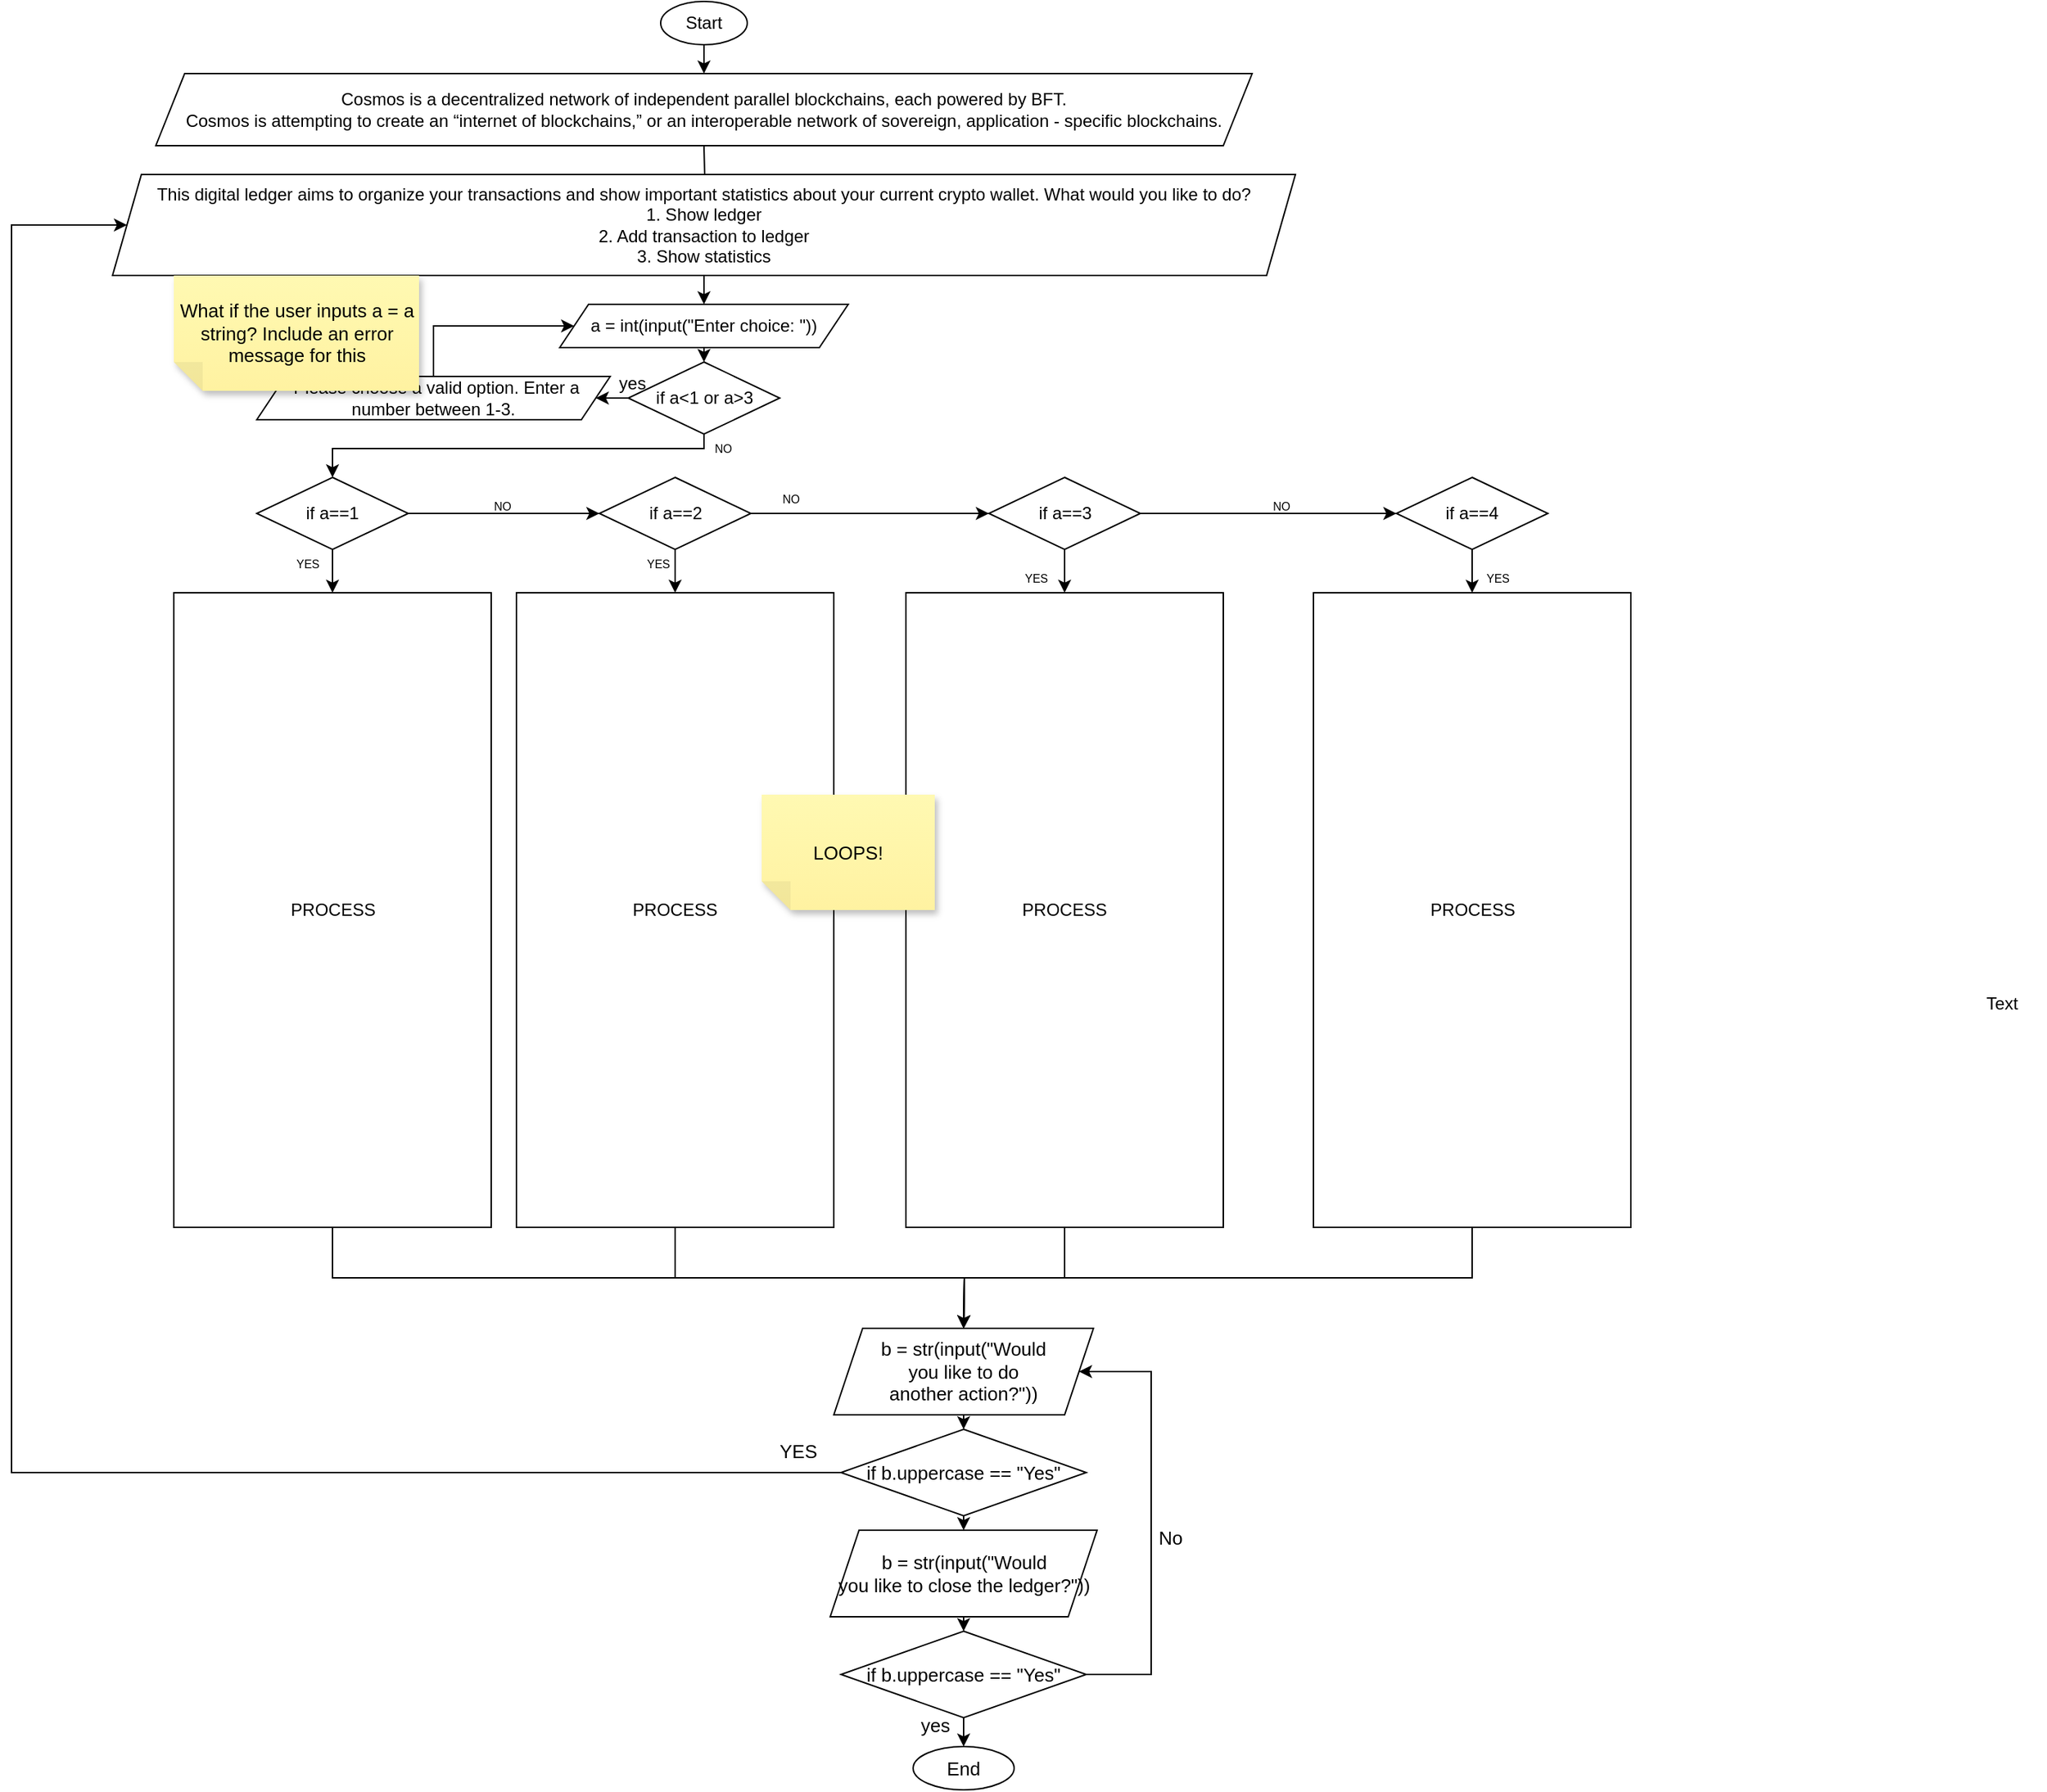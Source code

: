 <mxfile version="20.4.0" type="github" pages="3">
  <diagram id="VzSdU9WmRAFDcLf1YNdm" name="Main Flowchart">
    <mxGraphModel dx="3697" dy="1529" grid="1" gridSize="10" guides="1" tooltips="1" connect="1" arrows="1" fold="1" page="1" pageScale="1" pageWidth="850" pageHeight="1100" math="0" shadow="0">
      <root>
        <mxCell id="0" />
        <mxCell id="1" parent="0" />
        <mxCell id="Oov4AeSwO6nbQLo84n4C-6" style="edgeStyle=orthogonalEdgeStyle;rounded=0;orthogonalLoop=1;jettySize=auto;html=1;exitX=0.5;exitY=1;exitDx=0;exitDy=0;entryX=0.5;entryY=0;entryDx=0;entryDy=0;" parent="1" source="Oov4AeSwO6nbQLo84n4C-1" edge="1">
          <mxGeometry relative="1" as="geometry">
            <mxPoint x="430" y="70" as="targetPoint" />
          </mxGeometry>
        </mxCell>
        <mxCell id="Oov4AeSwO6nbQLo84n4C-1" value="Start" style="ellipse;whiteSpace=wrap;html=1;" parent="1" vertex="1">
          <mxGeometry x="400" y="20" width="60" height="30" as="geometry" />
        </mxCell>
        <mxCell id="Oov4AeSwO6nbQLo84n4C-7" style="edgeStyle=orthogonalEdgeStyle;rounded=0;orthogonalLoop=1;jettySize=auto;html=1;exitX=0.5;exitY=1;exitDx=0;exitDy=0;" parent="1" target="Oov4AeSwO6nbQLo84n4C-5" edge="1">
          <mxGeometry relative="1" as="geometry">
            <mxPoint x="430" y="120" as="sourcePoint" />
          </mxGeometry>
        </mxCell>
        <mxCell id="Oov4AeSwO6nbQLo84n4C-10" style="edgeStyle=orthogonalEdgeStyle;rounded=0;orthogonalLoop=1;jettySize=auto;html=1;exitX=0.5;exitY=1;exitDx=0;exitDy=0;entryX=0.5;entryY=0;entryDx=0;entryDy=0;" parent="1" source="Oov4AeSwO6nbQLo84n4C-5" target="Oov4AeSwO6nbQLo84n4C-9" edge="1">
          <mxGeometry relative="1" as="geometry" />
        </mxCell>
        <mxCell id="Oov4AeSwO6nbQLo84n4C-5" value="&lt;div&gt;&lt;span style=&quot;background-color: initial;&quot;&gt;This digital ledger aims to organize your transactions and show important statistics about your current crypto wallet. What would you like to do?&lt;/span&gt;&lt;br&gt;&lt;/div&gt;&lt;div&gt;&lt;span style=&quot;font-size: 12px;&quot;&gt;1. Show ledger&lt;/span&gt;&lt;/div&gt;&lt;div&gt;&lt;span style=&quot;font-size: 12px;&quot;&gt;2. Add transaction to ledger&lt;/span&gt;&lt;/div&gt;&lt;div&gt;&lt;span style=&quot;font-size: 12px;&quot;&gt;3. Show statistics&lt;/span&gt;&lt;/div&gt;" style="shape=parallelogram;perimeter=parallelogramPerimeter;whiteSpace=wrap;html=1;fixedSize=1;" parent="1" vertex="1">
          <mxGeometry x="20" y="140" width="820" height="70" as="geometry" />
        </mxCell>
        <mxCell id="Oov4AeSwO6nbQLo84n4C-8" value="&lt;div&gt;Cosmos is a decentralized network of independent parallel blockchains, each powered by BFT.&lt;/div&gt;&lt;div&gt;Cosmos is attempting to create an “internet of blockchains,” or an interoperable network of sovereign, application - specific blockchains.&lt;/div&gt;" style="shape=parallelogram;perimeter=parallelogramPerimeter;whiteSpace=wrap;html=1;fixedSize=1;" parent="1" vertex="1">
          <mxGeometry x="50" y="70" width="760" height="50" as="geometry" />
        </mxCell>
        <mxCell id="Oov4AeSwO6nbQLo84n4C-12" style="edgeStyle=orthogonalEdgeStyle;rounded=0;orthogonalLoop=1;jettySize=auto;html=1;exitX=0.5;exitY=1;exitDx=0;exitDy=0;entryX=0.5;entryY=0;entryDx=0;entryDy=0;" parent="1" source="Oov4AeSwO6nbQLo84n4C-9" target="Oov4AeSwO6nbQLo84n4C-11" edge="1">
          <mxGeometry relative="1" as="geometry" />
        </mxCell>
        <mxCell id="Oov4AeSwO6nbQLo84n4C-9" value="&lt;span style=&quot;font-size: 12px;&quot;&gt;a = int(input(&quot;Enter choice: &quot;))&lt;/span&gt;" style="shape=parallelogram;perimeter=parallelogramPerimeter;whiteSpace=wrap;html=1;fixedSize=1;" parent="1" vertex="1">
          <mxGeometry x="330" y="230" width="200" height="30" as="geometry" />
        </mxCell>
        <mxCell id="Oov4AeSwO6nbQLo84n4C-25" style="edgeStyle=orthogonalEdgeStyle;rounded=0;orthogonalLoop=1;jettySize=auto;html=1;exitX=0;exitY=0.5;exitDx=0;exitDy=0;" parent="1" source="Oov4AeSwO6nbQLo84n4C-11" target="Oov4AeSwO6nbQLo84n4C-24" edge="1">
          <mxGeometry relative="1" as="geometry" />
        </mxCell>
        <mxCell id="Oov4AeSwO6nbQLo84n4C-50" style="edgeStyle=orthogonalEdgeStyle;rounded=0;orthogonalLoop=1;jettySize=auto;html=1;exitX=0.5;exitY=1;exitDx=0;exitDy=0;entryX=0.5;entryY=0;entryDx=0;entryDy=0;fontSize=8;" parent="1" source="Oov4AeSwO6nbQLo84n4C-11" target="Oov4AeSwO6nbQLo84n4C-30" edge="1">
          <mxGeometry relative="1" as="geometry">
            <Array as="points">
              <mxPoint x="430" y="330" />
              <mxPoint x="173" y="330" />
            </Array>
          </mxGeometry>
        </mxCell>
        <mxCell id="Oov4AeSwO6nbQLo84n4C-11" value="if a&amp;lt;1 or a&amp;gt;3" style="rhombus;whiteSpace=wrap;html=1;" parent="1" vertex="1">
          <mxGeometry x="377.5" y="270" width="105" height="50" as="geometry" />
        </mxCell>
        <mxCell id="Oov4AeSwO6nbQLo84n4C-27" style="edgeStyle=orthogonalEdgeStyle;rounded=0;orthogonalLoop=1;jettySize=auto;html=1;exitX=0.5;exitY=0;exitDx=0;exitDy=0;entryX=0;entryY=0.5;entryDx=0;entryDy=0;" parent="1" source="Oov4AeSwO6nbQLo84n4C-24" target="Oov4AeSwO6nbQLo84n4C-9" edge="1">
          <mxGeometry relative="1" as="geometry">
            <Array as="points">
              <mxPoint x="242" y="245" />
            </Array>
          </mxGeometry>
        </mxCell>
        <mxCell id="Oov4AeSwO6nbQLo84n4C-24" value="&lt;span style=&quot;font-size: 12px;&quot;&gt;&quot;Please choose a valid option. Enter a number between 1-3.&lt;/span&gt;" style="shape=parallelogram;perimeter=parallelogramPerimeter;whiteSpace=wrap;html=1;fixedSize=1;" parent="1" vertex="1">
          <mxGeometry x="120" y="280" width="245" height="30" as="geometry" />
        </mxCell>
        <mxCell id="Oov4AeSwO6nbQLo84n4C-26" value="yes" style="text;html=1;align=center;verticalAlign=middle;resizable=0;points=[];autosize=1;strokeColor=none;fillColor=none;" parent="1" vertex="1">
          <mxGeometry x="360" y="270" width="40" height="30" as="geometry" />
        </mxCell>
        <mxCell id="Oov4AeSwO6nbQLo84n4C-42" style="edgeStyle=orthogonalEdgeStyle;rounded=0;orthogonalLoop=1;jettySize=auto;html=1;exitX=0.5;exitY=1;exitDx=0;exitDy=0;entryX=0.5;entryY=0;entryDx=0;entryDy=0;fontSize=5;" parent="1" source="Oov4AeSwO6nbQLo84n4C-30" target="Oov4AeSwO6nbQLo84n4C-36" edge="1">
          <mxGeometry relative="1" as="geometry" />
        </mxCell>
        <mxCell id="Oov4AeSwO6nbQLo84n4C-46" style="edgeStyle=orthogonalEdgeStyle;rounded=0;orthogonalLoop=1;jettySize=auto;html=1;exitX=1;exitY=0.5;exitDx=0;exitDy=0;entryX=0;entryY=0.5;entryDx=0;entryDy=0;fontSize=8;" parent="1" source="Oov4AeSwO6nbQLo84n4C-30" target="Oov4AeSwO6nbQLo84n4C-33" edge="1">
          <mxGeometry relative="1" as="geometry" />
        </mxCell>
        <mxCell id="Oov4AeSwO6nbQLo84n4C-30" value="if a==1" style="rhombus;whiteSpace=wrap;html=1;" parent="1" vertex="1">
          <mxGeometry x="120" y="350" width="105" height="50" as="geometry" />
        </mxCell>
        <mxCell id="Oov4AeSwO6nbQLo84n4C-49" style="edgeStyle=orthogonalEdgeStyle;rounded=0;orthogonalLoop=1;jettySize=auto;html=1;exitX=0.5;exitY=1;exitDx=0;exitDy=0;fontSize=8;" parent="1" source="Oov4AeSwO6nbQLo84n4C-33" target="Oov4AeSwO6nbQLo84n4C-38" edge="1">
          <mxGeometry relative="1" as="geometry" />
        </mxCell>
        <mxCell id="Oov4AeSwO6nbQLo84n4C-54" style="edgeStyle=orthogonalEdgeStyle;rounded=0;orthogonalLoop=1;jettySize=auto;html=1;exitX=1;exitY=0.5;exitDx=0;exitDy=0;entryX=0;entryY=0.5;entryDx=0;entryDy=0;fontSize=8;" parent="1" source="Oov4AeSwO6nbQLo84n4C-33" target="Oov4AeSwO6nbQLo84n4C-34" edge="1">
          <mxGeometry relative="1" as="geometry" />
        </mxCell>
        <mxCell id="Oov4AeSwO6nbQLo84n4C-33" value="if a==2" style="rhombus;whiteSpace=wrap;html=1;" parent="1" vertex="1">
          <mxGeometry x="357.5" y="350" width="105" height="50" as="geometry" />
        </mxCell>
        <mxCell id="Oov4AeSwO6nbQLo84n4C-56" style="edgeStyle=orthogonalEdgeStyle;rounded=0;orthogonalLoop=1;jettySize=auto;html=1;exitX=0.5;exitY=1;exitDx=0;exitDy=0;fontSize=8;" parent="1" source="Oov4AeSwO6nbQLo84n4C-34" target="Oov4AeSwO6nbQLo84n4C-40" edge="1">
          <mxGeometry relative="1" as="geometry" />
        </mxCell>
        <mxCell id="Oov4AeSwO6nbQLo84n4C-59" style="edgeStyle=orthogonalEdgeStyle;rounded=0;orthogonalLoop=1;jettySize=auto;html=1;exitX=1;exitY=0.5;exitDx=0;exitDy=0;fontSize=8;" parent="1" source="Oov4AeSwO6nbQLo84n4C-34" target="Oov4AeSwO6nbQLo84n4C-35" edge="1">
          <mxGeometry relative="1" as="geometry" />
        </mxCell>
        <mxCell id="Oov4AeSwO6nbQLo84n4C-34" value="if a==3" style="rhombus;whiteSpace=wrap;html=1;" parent="1" vertex="1">
          <mxGeometry x="627.5" y="350" width="105" height="50" as="geometry" />
        </mxCell>
        <mxCell id="Oov4AeSwO6nbQLo84n4C-61" style="edgeStyle=orthogonalEdgeStyle;rounded=0;orthogonalLoop=1;jettySize=auto;html=1;exitX=0.5;exitY=1;exitDx=0;exitDy=0;fontSize=8;" parent="1" source="Oov4AeSwO6nbQLo84n4C-35" target="Oov4AeSwO6nbQLo84n4C-39" edge="1">
          <mxGeometry relative="1" as="geometry" />
        </mxCell>
        <mxCell id="Oov4AeSwO6nbQLo84n4C-35" value="if a==4" style="rhombus;whiteSpace=wrap;html=1;" parent="1" vertex="1">
          <mxGeometry x="910" y="350" width="105" height="50" as="geometry" />
        </mxCell>
        <mxCell id="Oov4AeSwO6nbQLo84n4C-64" style="edgeStyle=orthogonalEdgeStyle;rounded=0;orthogonalLoop=1;jettySize=auto;html=1;exitX=0.5;exitY=1;exitDx=0;exitDy=0;fontSize=13;entryX=0.5;entryY=0;entryDx=0;entryDy=0;" parent="1" source="Oov4AeSwO6nbQLo84n4C-36" edge="1">
          <mxGeometry relative="1" as="geometry">
            <mxPoint x="610.0" y="940.0" as="targetPoint" />
          </mxGeometry>
        </mxCell>
        <mxCell id="Oov4AeSwO6nbQLo84n4C-36" value="PROCESS" style="rounded=0;whiteSpace=wrap;html=1;" parent="1" vertex="1">
          <mxGeometry x="62.5" y="430" width="220" height="440" as="geometry" />
        </mxCell>
        <mxCell id="Oov4AeSwO6nbQLo84n4C-66" style="edgeStyle=orthogonalEdgeStyle;rounded=0;orthogonalLoop=1;jettySize=auto;html=1;exitX=0.5;exitY=1;exitDx=0;exitDy=0;fontSize=13;entryX=0.5;entryY=0;entryDx=0;entryDy=0;" parent="1" source="Oov4AeSwO6nbQLo84n4C-38" edge="1">
          <mxGeometry relative="1" as="geometry">
            <mxPoint x="610.0" y="940.0" as="targetPoint" />
          </mxGeometry>
        </mxCell>
        <mxCell id="Oov4AeSwO6nbQLo84n4C-38" value="PROCESS" style="rounded=0;whiteSpace=wrap;html=1;" parent="1" vertex="1">
          <mxGeometry x="300" y="430" width="220" height="440" as="geometry" />
        </mxCell>
        <mxCell id="Oov4AeSwO6nbQLo84n4C-69" style="edgeStyle=orthogonalEdgeStyle;rounded=0;orthogonalLoop=1;jettySize=auto;html=1;exitX=0.5;exitY=1;exitDx=0;exitDy=0;fontSize=13;entryX=0.5;entryY=0;entryDx=0;entryDy=0;" parent="1" source="Oov4AeSwO6nbQLo84n4C-39" edge="1">
          <mxGeometry relative="1" as="geometry">
            <mxPoint x="610.0" y="940.0" as="targetPoint" />
          </mxGeometry>
        </mxCell>
        <mxCell id="Oov4AeSwO6nbQLo84n4C-39" value="PROCESS" style="rounded=0;whiteSpace=wrap;html=1;" parent="1" vertex="1">
          <mxGeometry x="852.5" y="430" width="220" height="440" as="geometry" />
        </mxCell>
        <mxCell id="Oov4AeSwO6nbQLo84n4C-67" style="edgeStyle=orthogonalEdgeStyle;rounded=0;orthogonalLoop=1;jettySize=auto;html=1;exitX=0.5;exitY=1;exitDx=0;exitDy=0;fontSize=13;entryX=0.5;entryY=0;entryDx=0;entryDy=0;" parent="1" source="Oov4AeSwO6nbQLo84n4C-40" edge="1">
          <mxGeometry relative="1" as="geometry">
            <mxPoint x="610.0" y="940.0" as="targetPoint" />
          </mxGeometry>
        </mxCell>
        <mxCell id="Oov4AeSwO6nbQLo84n4C-40" value="PROCESS" style="rounded=0;whiteSpace=wrap;html=1;" parent="1" vertex="1">
          <mxGeometry x="570" y="430" width="220" height="440" as="geometry" />
        </mxCell>
        <mxCell id="Oov4AeSwO6nbQLo84n4C-45" value="&lt;font style=&quot;font-size: 8px;&quot;&gt;YES&lt;/font&gt;" style="text;html=1;align=center;verticalAlign=middle;resizable=0;points=[];autosize=1;strokeColor=none;fillColor=none;fontSize=5;" parent="1" vertex="1">
          <mxGeometry x="135" y="400" width="40" height="20" as="geometry" />
        </mxCell>
        <mxCell id="Oov4AeSwO6nbQLo84n4C-47" value="NO" style="text;html=1;align=center;verticalAlign=middle;resizable=0;points=[];autosize=1;strokeColor=none;fillColor=none;fontSize=8;" parent="1" vertex="1">
          <mxGeometry x="270" y="360" width="40" height="20" as="geometry" />
        </mxCell>
        <mxCell id="Oov4AeSwO6nbQLo84n4C-51" value="YES" style="text;html=1;align=center;verticalAlign=middle;resizable=0;points=[];autosize=1;strokeColor=none;fillColor=none;fontSize=8;" parent="1" vertex="1">
          <mxGeometry x="377.5" y="400" width="40" height="20" as="geometry" />
        </mxCell>
        <mxCell id="Oov4AeSwO6nbQLo84n4C-52" value="NO" style="text;html=1;align=center;verticalAlign=middle;resizable=0;points=[];autosize=1;strokeColor=none;fillColor=none;fontSize=8;" parent="1" vertex="1">
          <mxGeometry x="422.5" y="320" width="40" height="20" as="geometry" />
        </mxCell>
        <mxCell id="Oov4AeSwO6nbQLo84n4C-53" value="NO" style="text;html=1;align=center;verticalAlign=middle;resizable=0;points=[];autosize=1;strokeColor=none;fillColor=none;fontSize=8;" parent="1" vertex="1">
          <mxGeometry x="470" y="355" width="40" height="20" as="geometry" />
        </mxCell>
        <mxCell id="Oov4AeSwO6nbQLo84n4C-57" value="YES" style="text;html=1;align=center;verticalAlign=middle;resizable=0;points=[];autosize=1;strokeColor=none;fillColor=none;fontSize=8;" parent="1" vertex="1">
          <mxGeometry x="640" y="410" width="40" height="20" as="geometry" />
        </mxCell>
        <mxCell id="Oov4AeSwO6nbQLo84n4C-60" value="NO" style="text;html=1;align=center;verticalAlign=middle;resizable=0;points=[];autosize=1;strokeColor=none;fillColor=none;fontSize=8;" parent="1" vertex="1">
          <mxGeometry x="810" y="360" width="40" height="20" as="geometry" />
        </mxCell>
        <mxCell id="Oov4AeSwO6nbQLo84n4C-62" value="YES" style="text;html=1;align=center;verticalAlign=middle;resizable=0;points=[];autosize=1;strokeColor=none;fillColor=none;fontSize=8;" parent="1" vertex="1">
          <mxGeometry x="960" y="410" width="40" height="20" as="geometry" />
        </mxCell>
        <mxCell id="Oov4AeSwO6nbQLo84n4C-75" style="edgeStyle=orthogonalEdgeStyle;rounded=0;orthogonalLoop=1;jettySize=auto;html=1;exitX=0.5;exitY=1;exitDx=0;exitDy=0;entryX=0.5;entryY=0;entryDx=0;entryDy=0;fontSize=13;" parent="1" source="Oov4AeSwO6nbQLo84n4C-72" target="Oov4AeSwO6nbQLo84n4C-73" edge="1">
          <mxGeometry relative="1" as="geometry" />
        </mxCell>
        <mxCell id="Oov4AeSwO6nbQLo84n4C-72" value="b = str(input(&quot;Would&lt;br&gt;you like to do&lt;br&gt;another action?&quot;))" style="shape=parallelogram;perimeter=parallelogramPerimeter;whiteSpace=wrap;html=1;fixedSize=1;fontSize=13;" parent="1" vertex="1">
          <mxGeometry x="520" y="940" width="180" height="60" as="geometry" />
        </mxCell>
        <mxCell id="Oov4AeSwO6nbQLo84n4C-77" style="edgeStyle=orthogonalEdgeStyle;rounded=0;orthogonalLoop=1;jettySize=auto;html=1;exitX=0;exitY=0.5;exitDx=0;exitDy=0;entryX=0;entryY=0.5;entryDx=0;entryDy=0;fontSize=13;" parent="1" source="Oov4AeSwO6nbQLo84n4C-73" target="Oov4AeSwO6nbQLo84n4C-5" edge="1">
          <mxGeometry relative="1" as="geometry">
            <Array as="points">
              <mxPoint x="-50" y="1040" />
              <mxPoint x="-50" y="175" />
            </Array>
          </mxGeometry>
        </mxCell>
        <mxCell id="Oov4AeSwO6nbQLo84n4C-80" style="edgeStyle=orthogonalEdgeStyle;rounded=0;orthogonalLoop=1;jettySize=auto;html=1;exitX=0.5;exitY=1;exitDx=0;exitDy=0;entryX=0.5;entryY=0;entryDx=0;entryDy=0;fontSize=13;" parent="1" source="Oov4AeSwO6nbQLo84n4C-73" target="Oov4AeSwO6nbQLo84n4C-79" edge="1">
          <mxGeometry relative="1" as="geometry" />
        </mxCell>
        <mxCell id="Oov4AeSwO6nbQLo84n4C-73" value="if b.uppercase == &quot;Yes&quot;" style="rhombus;whiteSpace=wrap;html=1;fontSize=13;" parent="1" vertex="1">
          <mxGeometry x="525" y="1010" width="170" height="60" as="geometry" />
        </mxCell>
        <mxCell id="Oov4AeSwO6nbQLo84n4C-78" value="YES" style="text;html=1;align=center;verticalAlign=middle;resizable=0;points=[];autosize=1;strokeColor=none;fillColor=none;fontSize=13;" parent="1" vertex="1">
          <mxGeometry x="470" y="1010" width="50" height="30" as="geometry" />
        </mxCell>
        <mxCell id="Oov4AeSwO6nbQLo84n4C-82" style="edgeStyle=orthogonalEdgeStyle;rounded=0;orthogonalLoop=1;jettySize=auto;html=1;exitX=0.5;exitY=1;exitDx=0;exitDy=0;entryX=0.5;entryY=0;entryDx=0;entryDy=0;fontSize=13;" parent="1" source="Oov4AeSwO6nbQLo84n4C-79" target="Oov4AeSwO6nbQLo84n4C-81" edge="1">
          <mxGeometry relative="1" as="geometry" />
        </mxCell>
        <mxCell id="Oov4AeSwO6nbQLo84n4C-79" value="b = str(input(&quot;Would&lt;br&gt;you like to close the ledger?&quot;))" style="shape=parallelogram;perimeter=parallelogramPerimeter;whiteSpace=wrap;html=1;fixedSize=1;fontSize=13;" parent="1" vertex="1">
          <mxGeometry x="517.5" y="1080" width="185" height="60" as="geometry" />
        </mxCell>
        <mxCell id="Oov4AeSwO6nbQLo84n4C-84" style="edgeStyle=orthogonalEdgeStyle;rounded=0;orthogonalLoop=1;jettySize=auto;html=1;exitX=0.5;exitY=1;exitDx=0;exitDy=0;entryX=0.5;entryY=0;entryDx=0;entryDy=0;fontSize=13;" parent="1" source="Oov4AeSwO6nbQLo84n4C-81" target="Oov4AeSwO6nbQLo84n4C-83" edge="1">
          <mxGeometry relative="1" as="geometry" />
        </mxCell>
        <mxCell id="Oov4AeSwO6nbQLo84n4C-86" style="edgeStyle=orthogonalEdgeStyle;rounded=0;orthogonalLoop=1;jettySize=auto;html=1;exitX=1;exitY=0.5;exitDx=0;exitDy=0;entryX=1;entryY=0.5;entryDx=0;entryDy=0;fontSize=13;" parent="1" source="Oov4AeSwO6nbQLo84n4C-81" target="Oov4AeSwO6nbQLo84n4C-72" edge="1">
          <mxGeometry relative="1" as="geometry">
            <Array as="points">
              <mxPoint x="740" y="1180" />
              <mxPoint x="740" y="970" />
            </Array>
          </mxGeometry>
        </mxCell>
        <mxCell id="Oov4AeSwO6nbQLo84n4C-81" value="if b.uppercase == &quot;Yes&quot;" style="rhombus;whiteSpace=wrap;html=1;fontSize=13;" parent="1" vertex="1">
          <mxGeometry x="525" y="1150" width="170" height="60" as="geometry" />
        </mxCell>
        <mxCell id="Oov4AeSwO6nbQLo84n4C-83" value="End" style="ellipse;whiteSpace=wrap;html=1;fontSize=13;" parent="1" vertex="1">
          <mxGeometry x="575" y="1230" width="70" height="30" as="geometry" />
        </mxCell>
        <mxCell id="Oov4AeSwO6nbQLo84n4C-85" value="yes" style="text;html=1;align=center;verticalAlign=middle;resizable=0;points=[];autosize=1;strokeColor=none;fillColor=none;fontSize=13;" parent="1" vertex="1">
          <mxGeometry x="570" y="1200" width="40" height="30" as="geometry" />
        </mxCell>
        <mxCell id="Oov4AeSwO6nbQLo84n4C-87" value="No" style="text;html=1;align=center;verticalAlign=middle;resizable=0;points=[];autosize=1;strokeColor=none;fillColor=none;fontSize=13;" parent="1" vertex="1">
          <mxGeometry x="732.5" y="1070" width="40" height="30" as="geometry" />
        </mxCell>
        <mxCell id="Oov4AeSwO6nbQLo84n4C-89" value="What if the user inputs a = a string? Include an error message for this" style="shape=note;whiteSpace=wrap;html=1;backgroundOutline=1;fontColor=#000000;darkOpacity=0.05;fillColor=#FFF9B2;strokeColor=none;fillStyle=solid;direction=west;gradientDirection=north;gradientColor=#FFF2A1;shadow=1;size=20;pointerEvents=1;fontSize=13;" parent="1" vertex="1">
          <mxGeometry x="62.5" y="210" width="170" height="80" as="geometry" />
        </mxCell>
        <mxCell id="Oov4AeSwO6nbQLo84n4C-90" value="LOOPS!" style="shape=note;whiteSpace=wrap;html=1;backgroundOutline=1;fontColor=#000000;darkOpacity=0.05;fillColor=#FFF9B2;strokeColor=none;fillStyle=solid;direction=west;gradientDirection=north;gradientColor=#FFF2A1;shadow=1;size=20;pointerEvents=1;fontSize=13;" parent="1" vertex="1">
          <mxGeometry x="470" y="570" width="120" height="80" as="geometry" />
        </mxCell>
        <mxCell id="GAeL32BTBORUBpPAOp2X-1" value="Text" style="text;strokeColor=none;fillColor=none;html=1;align=center;verticalAlign=middle;whiteSpace=wrap;rounded=0;hachureGap=4;" vertex="1" parent="1">
          <mxGeometry x="1300" y="700" width="60" height="30" as="geometry" />
        </mxCell>
      </root>
    </mxGraphModel>
  </diagram>
  <diagram id="d6WIqge2yQM2MYEUYzX_" name="System Diagram">
    <mxGraphModel dx="396" dy="756" grid="1" gridSize="10" guides="1" tooltips="1" connect="1" arrows="1" fold="1" page="1" pageScale="1" pageWidth="850" pageHeight="1100" math="0" shadow="0">
      <root>
        <mxCell id="0" />
        <mxCell id="1" parent="0" />
        <mxCell id="BZFy8TPtF4Y1V40euOKR-3" value="" style="shape=image;verticalLabelPosition=bottom;labelBackgroundColor=default;verticalAlign=top;aspect=fixed;imageAspect=0;image=https://user-images.githubusercontent.com/113817801/191666887-9b499076-fc63-403b-8ef8-03fb5a0ae309.png;" parent="1" vertex="1">
          <mxGeometry x="90" y="100" width="606.67" height="350" as="geometry" />
        </mxCell>
        <mxCell id="BZFy8TPtF4Y1V40euOKR-10" value="" style="whiteSpace=wrap;html=1;aspect=fixed;strokeColor=none;fontColor=#FF0000;" parent="1" vertex="1">
          <mxGeometry x="260" y="130" width="240" height="240" as="geometry" />
        </mxCell>
        <mxCell id="BZFy8TPtF4Y1V40euOKR-11" value="" style="image;html=1;image=img/lib/clip_art/computers/Database_128x128.png;strokeColor=#FF0000;fontColor=#FF0000;" parent="1" vertex="1">
          <mxGeometry x="270" y="330" width="60" height="40" as="geometry" />
        </mxCell>
        <mxCell id="BZFy8TPtF4Y1V40euOKR-19" value="&lt;font color=&quot;#009900&quot;&gt;&lt;br&gt;&lt;br&gt;&lt;/font&gt;" style="whiteSpace=wrap;html=1;aspect=fixed;strokeColor=#009900;fontColor=#FF0000;align=right;" parent="1" vertex="1">
          <mxGeometry x="285" y="130" width="190" height="190" as="geometry" />
        </mxCell>
        <mxCell id="BZFy8TPtF4Y1V40euOKR-20" value="&lt;span style=&quot;white-space: pre;&quot;&gt;&lt;span style=&quot;white-space: pre;&quot;&gt; &lt;/span&gt; &lt;/span&gt;&lt;span style=&quot;white-space: pre;&quot;&gt; &lt;/span&gt;&lt;span style=&quot;white-space: pre;&quot;&gt; &lt;/span&gt;Python 3.9.13" style="text;html=1;resizable=0;autosize=1;align=center;verticalAlign=middle;points=[];fillColor=none;strokeColor=none;rounded=0;fontColor=#009900;" parent="1" vertex="1">
          <mxGeometry x="280" y="295" width="200" height="30" as="geometry" />
        </mxCell>
      </root>
    </mxGraphModel>
  </diagram>
  <diagram id="Htv_ndZo4WiR1e8I5mNB" name="Log in Flowchart">
    <mxGraphModel dx="488" dy="931" grid="1" gridSize="10" guides="1" tooltips="1" connect="1" arrows="1" fold="1" page="1" pageScale="1" pageWidth="850" pageHeight="1100" math="0" shadow="0">
      <root>
        <mxCell id="0" />
        <mxCell id="1" parent="0" />
        <mxCell id="MHVI26Q333wYDYxItcCw-14" style="edgeStyle=orthogonalEdgeStyle;rounded=0;orthogonalLoop=1;jettySize=auto;html=1;exitX=0.5;exitY=1;exitDx=0;exitDy=0;entryX=0.5;entryY=0;entryDx=0;entryDy=0;" parent="1" source="MHVI26Q333wYDYxItcCw-2" target="MHVI26Q333wYDYxItcCw-5" edge="1">
          <mxGeometry relative="1" as="geometry" />
        </mxCell>
        <mxCell id="MHVI26Q333wYDYxItcCw-2" value="Start" style="ellipse;whiteSpace=wrap;html=1;" parent="1" vertex="1">
          <mxGeometry x="110" y="70" width="70" height="30" as="geometry" />
        </mxCell>
        <mxCell id="MHVI26Q333wYDYxItcCw-3" value="&lt;b&gt;Log in System&lt;/b&gt;" style="text;html=1;align=center;verticalAlign=middle;resizable=0;points=[];autosize=1;strokeColor=none;fillColor=none;" parent="1" vertex="1">
          <mxGeometry x="90" y="30" width="110" height="30" as="geometry" />
        </mxCell>
        <mxCell id="MHVI26Q333wYDYxItcCw-4" value="End" style="ellipse;whiteSpace=wrap;html=1;" parent="1" vertex="1">
          <mxGeometry x="110" y="610" width="70" height="30" as="geometry" />
        </mxCell>
        <mxCell id="MHVI26Q333wYDYxItcCw-15" style="edgeStyle=orthogonalEdgeStyle;rounded=0;orthogonalLoop=1;jettySize=auto;html=1;exitX=0.5;exitY=1;exitDx=0;exitDy=0;entryX=0.5;entryY=0;entryDx=0;entryDy=0;" parent="1" source="MHVI26Q333wYDYxItcCw-5" target="MHVI26Q333wYDYxItcCw-6" edge="1">
          <mxGeometry relative="1" as="geometry" />
        </mxCell>
        <mxCell id="MHVI26Q333wYDYxItcCw-5" value="user, password" style="shape=parallelogram;perimeter=parallelogramPerimeter;whiteSpace=wrap;html=1;fixedSize=1;" parent="1" vertex="1">
          <mxGeometry x="85" y="130" width="120" height="40" as="geometry" />
        </mxCell>
        <mxCell id="MHVI26Q333wYDYxItcCw-16" style="edgeStyle=orthogonalEdgeStyle;rounded=0;orthogonalLoop=1;jettySize=auto;html=1;exitX=0.5;exitY=1;exitDx=0;exitDy=0;entryX=0.5;entryY=0;entryDx=0;entryDy=0;" parent="1" source="MHVI26Q333wYDYxItcCw-6" target="MHVI26Q333wYDYxItcCw-8" edge="1">
          <mxGeometry relative="1" as="geometry" />
        </mxCell>
        <mxCell id="MHVI26Q333wYDYxItcCw-6" value="database = open(&quot;&quot;)" style="rounded=0;whiteSpace=wrap;html=1;" parent="1" vertex="1">
          <mxGeometry x="85" y="200" width="120" height="40" as="geometry" />
        </mxCell>
        <mxCell id="MHVI26Q333wYDYxItcCw-7" value="" style="shape=cylinder3;whiteSpace=wrap;html=1;boundedLbl=1;backgroundOutline=1;size=15;" parent="1" vertex="1">
          <mxGeometry x="240" y="195" width="50" height="70" as="geometry" />
        </mxCell>
        <mxCell id="MHVI26Q333wYDYxItcCw-13" style="edgeStyle=orthogonalEdgeStyle;rounded=0;orthogonalLoop=1;jettySize=auto;html=1;exitX=1;exitY=0.5;exitDx=0;exitDy=0;entryX=1;entryY=0.5;entryDx=0;entryDy=0;" parent="1" source="MHVI26Q333wYDYxItcCw-8" target="MHVI26Q333wYDYxItcCw-4" edge="1">
          <mxGeometry relative="1" as="geometry">
            <Array as="points">
              <mxPoint x="360" y="290" />
              <mxPoint x="360" y="625" />
            </Array>
          </mxGeometry>
        </mxCell>
        <mxCell id="MHVI26Q333wYDYxItcCw-18" style="edgeStyle=orthogonalEdgeStyle;rounded=0;orthogonalLoop=1;jettySize=auto;html=1;exitX=0.5;exitY=1;exitDx=0;exitDy=0;entryX=0.5;entryY=0;entryDx=0;entryDy=0;" parent="1" source="MHVI26Q333wYDYxItcCw-8" target="MHVI26Q333wYDYxItcCw-10" edge="1">
          <mxGeometry relative="1" as="geometry" />
        </mxCell>
        <mxCell id="MHVI26Q333wYDYxItcCw-8" value="for line in database" style="shape=hexagon;perimeter=hexagonPerimeter2;whiteSpace=wrap;html=1;fixedSize=1;" parent="1" vertex="1">
          <mxGeometry x="85" y="265" width="120" height="50" as="geometry" />
        </mxCell>
        <mxCell id="MHVI26Q333wYDYxItcCw-19" style="edgeStyle=orthogonalEdgeStyle;rounded=0;orthogonalLoop=1;jettySize=auto;html=1;exitX=0.5;exitY=1;exitDx=0;exitDy=0;entryX=0.5;entryY=0;entryDx=0;entryDy=0;" parent="1" source="MHVI26Q333wYDYxItcCw-10" target="MHVI26Q333wYDYxItcCw-11" edge="1">
          <mxGeometry relative="1" as="geometry" />
        </mxCell>
        <mxCell id="MHVI26Q333wYDYxItcCw-10" value="line = line.split(&quot;,&quot;" style="rounded=0;whiteSpace=wrap;html=1;" parent="1" vertex="1">
          <mxGeometry x="85" y="330" width="120" height="40" as="geometry" />
        </mxCell>
        <mxCell id="MHVI26Q333wYDYxItcCw-20" style="edgeStyle=orthogonalEdgeStyle;rounded=0;orthogonalLoop=1;jettySize=auto;html=1;exitX=1;exitY=0.5;exitDx=0;exitDy=0;entryX=0.75;entryY=0;entryDx=0;entryDy=0;" parent="1" source="MHVI26Q333wYDYxItcCw-11" target="MHVI26Q333wYDYxItcCw-12" edge="1">
          <mxGeometry relative="1" as="geometry" />
        </mxCell>
        <mxCell id="MHVI26Q333wYDYxItcCw-11" value="user == line[o]&lt;br&gt;and password==line[1]" style="rhombus;whiteSpace=wrap;html=1;" parent="1" vertex="1">
          <mxGeometry x="55" y="390" width="180" height="90" as="geometry" />
        </mxCell>
        <mxCell id="MHVI26Q333wYDYxItcCw-12" value="Output&lt;br&gt;&quot;success&quot;" style="shape=parallelogram;perimeter=parallelogramPerimeter;whiteSpace=wrap;html=1;fixedSize=1;" parent="1" vertex="1">
          <mxGeometry x="180" y="480" width="120" height="40" as="geometry" />
        </mxCell>
        <mxCell id="MHVI26Q333wYDYxItcCw-17" value="end" style="text;html=1;align=center;verticalAlign=middle;resizable=0;points=[];autosize=1;strokeColor=none;fillColor=none;" parent="1" vertex="1">
          <mxGeometry x="205" y="265" width="40" height="30" as="geometry" />
        </mxCell>
      </root>
    </mxGraphModel>
  </diagram>
</mxfile>
